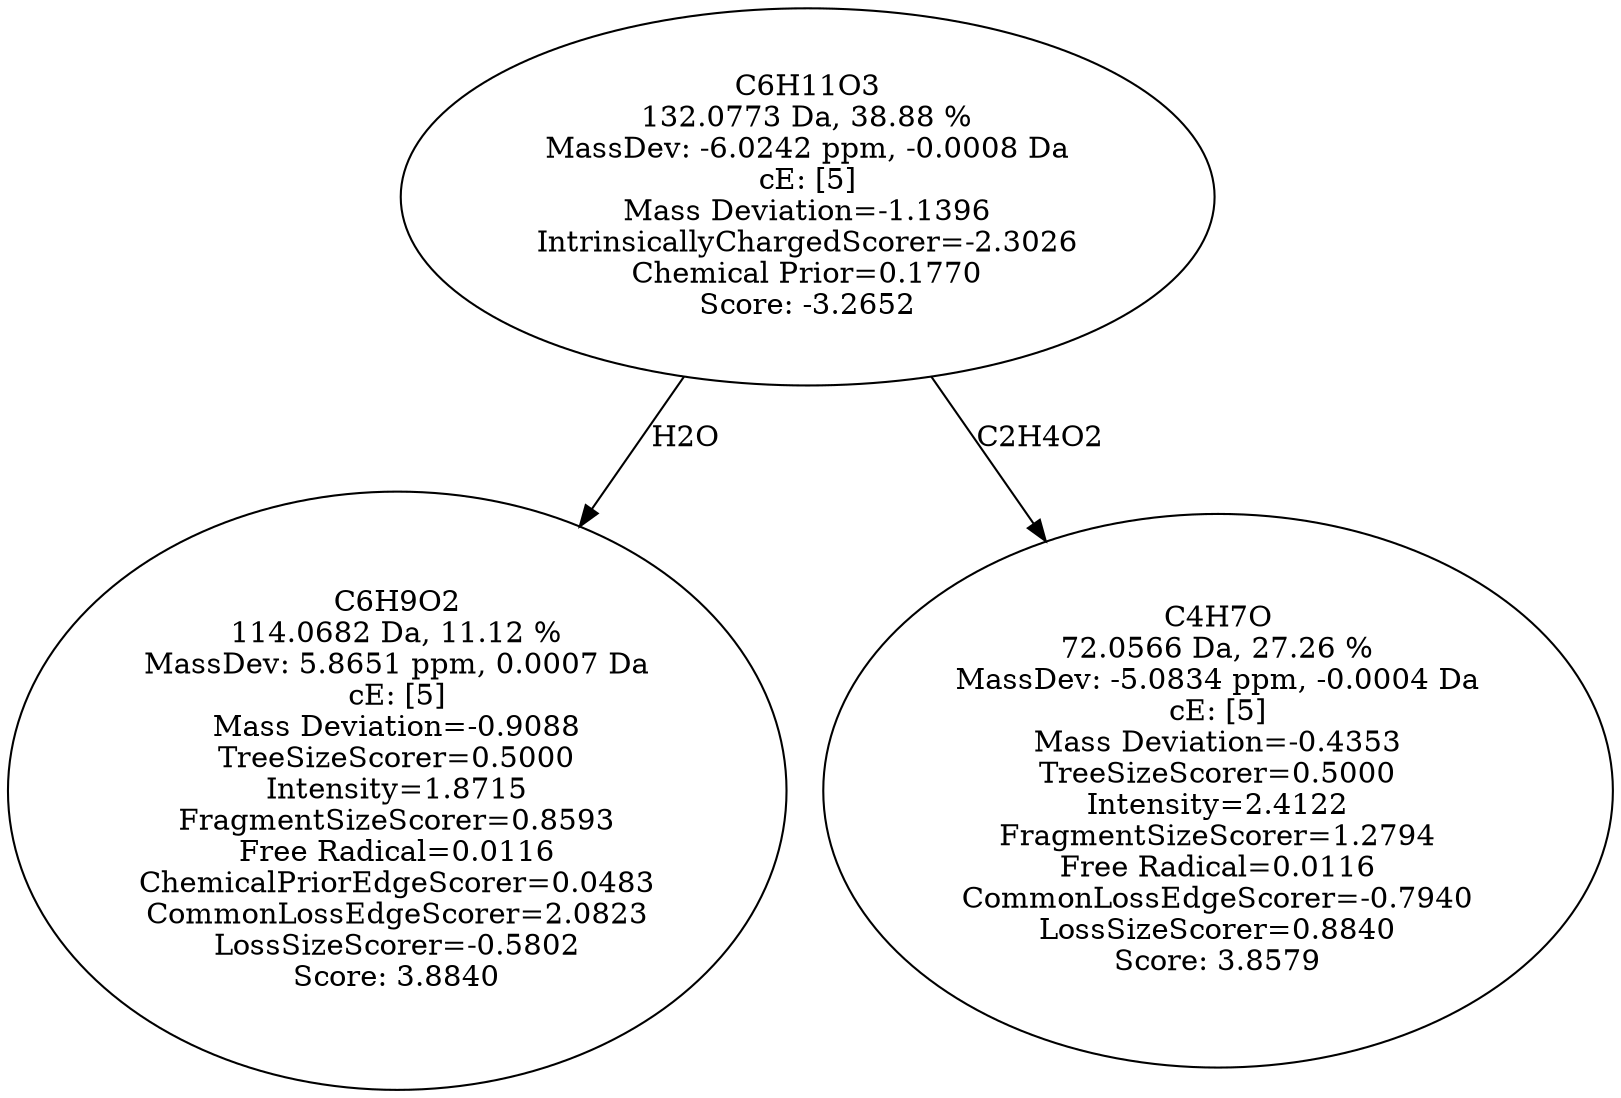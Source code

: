 strict digraph {
v1 [label="C6H9O2\n114.0682 Da, 11.12 %\nMassDev: 5.8651 ppm, 0.0007 Da\ncE: [5]\nMass Deviation=-0.9088\nTreeSizeScorer=0.5000\nIntensity=1.8715\nFragmentSizeScorer=0.8593\nFree Radical=0.0116\nChemicalPriorEdgeScorer=0.0483\nCommonLossEdgeScorer=2.0823\nLossSizeScorer=-0.5802\nScore: 3.8840"];
v2 [label="C4H7O\n72.0566 Da, 27.26 %\nMassDev: -5.0834 ppm, -0.0004 Da\ncE: [5]\nMass Deviation=-0.4353\nTreeSizeScorer=0.5000\nIntensity=2.4122\nFragmentSizeScorer=1.2794\nFree Radical=0.0116\nCommonLossEdgeScorer=-0.7940\nLossSizeScorer=0.8840\nScore: 3.8579"];
v3 [label="C6H11O3\n132.0773 Da, 38.88 %\nMassDev: -6.0242 ppm, -0.0008 Da\ncE: [5]\nMass Deviation=-1.1396\nIntrinsicallyChargedScorer=-2.3026\nChemical Prior=0.1770\nScore: -3.2652"];
v3 -> v1 [label="H2O"];
v3 -> v2 [label="C2H4O2"];
}